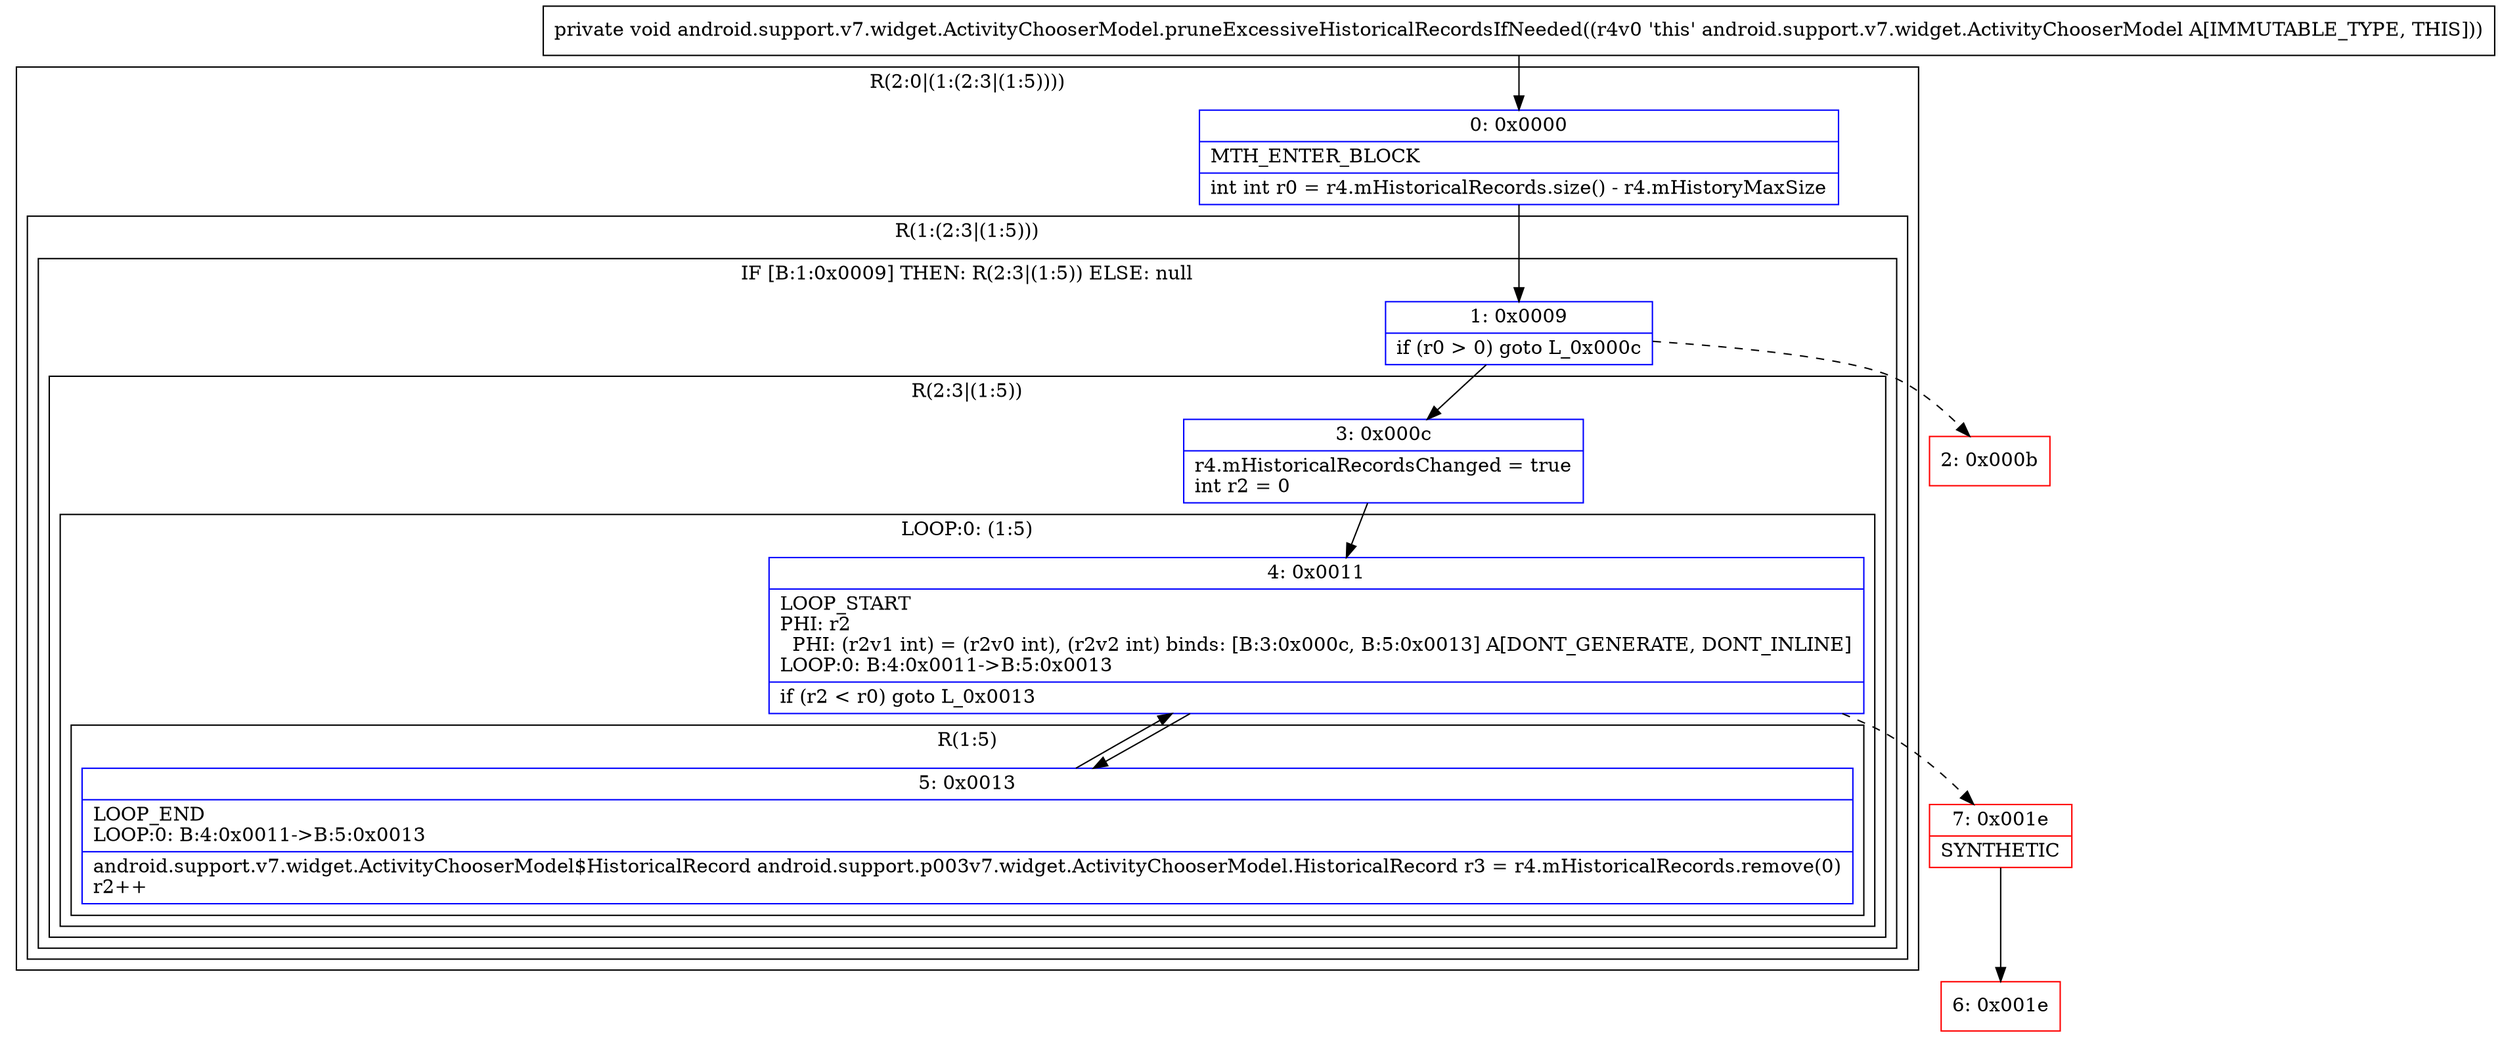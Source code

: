digraph "CFG forandroid.support.v7.widget.ActivityChooserModel.pruneExcessiveHistoricalRecordsIfNeeded()V" {
subgraph cluster_Region_1279393589 {
label = "R(2:0|(1:(2:3|(1:5))))";
node [shape=record,color=blue];
Node_0 [shape=record,label="{0\:\ 0x0000|MTH_ENTER_BLOCK\l|int int r0 = r4.mHistoricalRecords.size() \- r4.mHistoryMaxSize\l}"];
subgraph cluster_Region_2128089006 {
label = "R(1:(2:3|(1:5)))";
node [shape=record,color=blue];
subgraph cluster_IfRegion_166496261 {
label = "IF [B:1:0x0009] THEN: R(2:3|(1:5)) ELSE: null";
node [shape=record,color=blue];
Node_1 [shape=record,label="{1\:\ 0x0009|if (r0 \> 0) goto L_0x000c\l}"];
subgraph cluster_Region_1649395146 {
label = "R(2:3|(1:5))";
node [shape=record,color=blue];
Node_3 [shape=record,label="{3\:\ 0x000c|r4.mHistoricalRecordsChanged = true\lint r2 = 0\l}"];
subgraph cluster_LoopRegion_551806296 {
label = "LOOP:0: (1:5)";
node [shape=record,color=blue];
Node_4 [shape=record,label="{4\:\ 0x0011|LOOP_START\lPHI: r2 \l  PHI: (r2v1 int) = (r2v0 int), (r2v2 int) binds: [B:3:0x000c, B:5:0x0013] A[DONT_GENERATE, DONT_INLINE]\lLOOP:0: B:4:0x0011\-\>B:5:0x0013\l|if (r2 \< r0) goto L_0x0013\l}"];
subgraph cluster_Region_565458657 {
label = "R(1:5)";
node [shape=record,color=blue];
Node_5 [shape=record,label="{5\:\ 0x0013|LOOP_END\lLOOP:0: B:4:0x0011\-\>B:5:0x0013\l|android.support.v7.widget.ActivityChooserModel$HistoricalRecord android.support.p003v7.widget.ActivityChooserModel.HistoricalRecord r3 = r4.mHistoricalRecords.remove(0)\lr2++\l}"];
}
}
}
}
}
}
Node_2 [shape=record,color=red,label="{2\:\ 0x000b}"];
Node_6 [shape=record,color=red,label="{6\:\ 0x001e}"];
Node_7 [shape=record,color=red,label="{7\:\ 0x001e|SYNTHETIC\l}"];
MethodNode[shape=record,label="{private void android.support.v7.widget.ActivityChooserModel.pruneExcessiveHistoricalRecordsIfNeeded((r4v0 'this' android.support.v7.widget.ActivityChooserModel A[IMMUTABLE_TYPE, THIS])) }"];
MethodNode -> Node_0;
Node_0 -> Node_1;
Node_1 -> Node_2[style=dashed];
Node_1 -> Node_3;
Node_3 -> Node_4;
Node_4 -> Node_5;
Node_4 -> Node_7[style=dashed];
Node_5 -> Node_4;
Node_7 -> Node_6;
}

